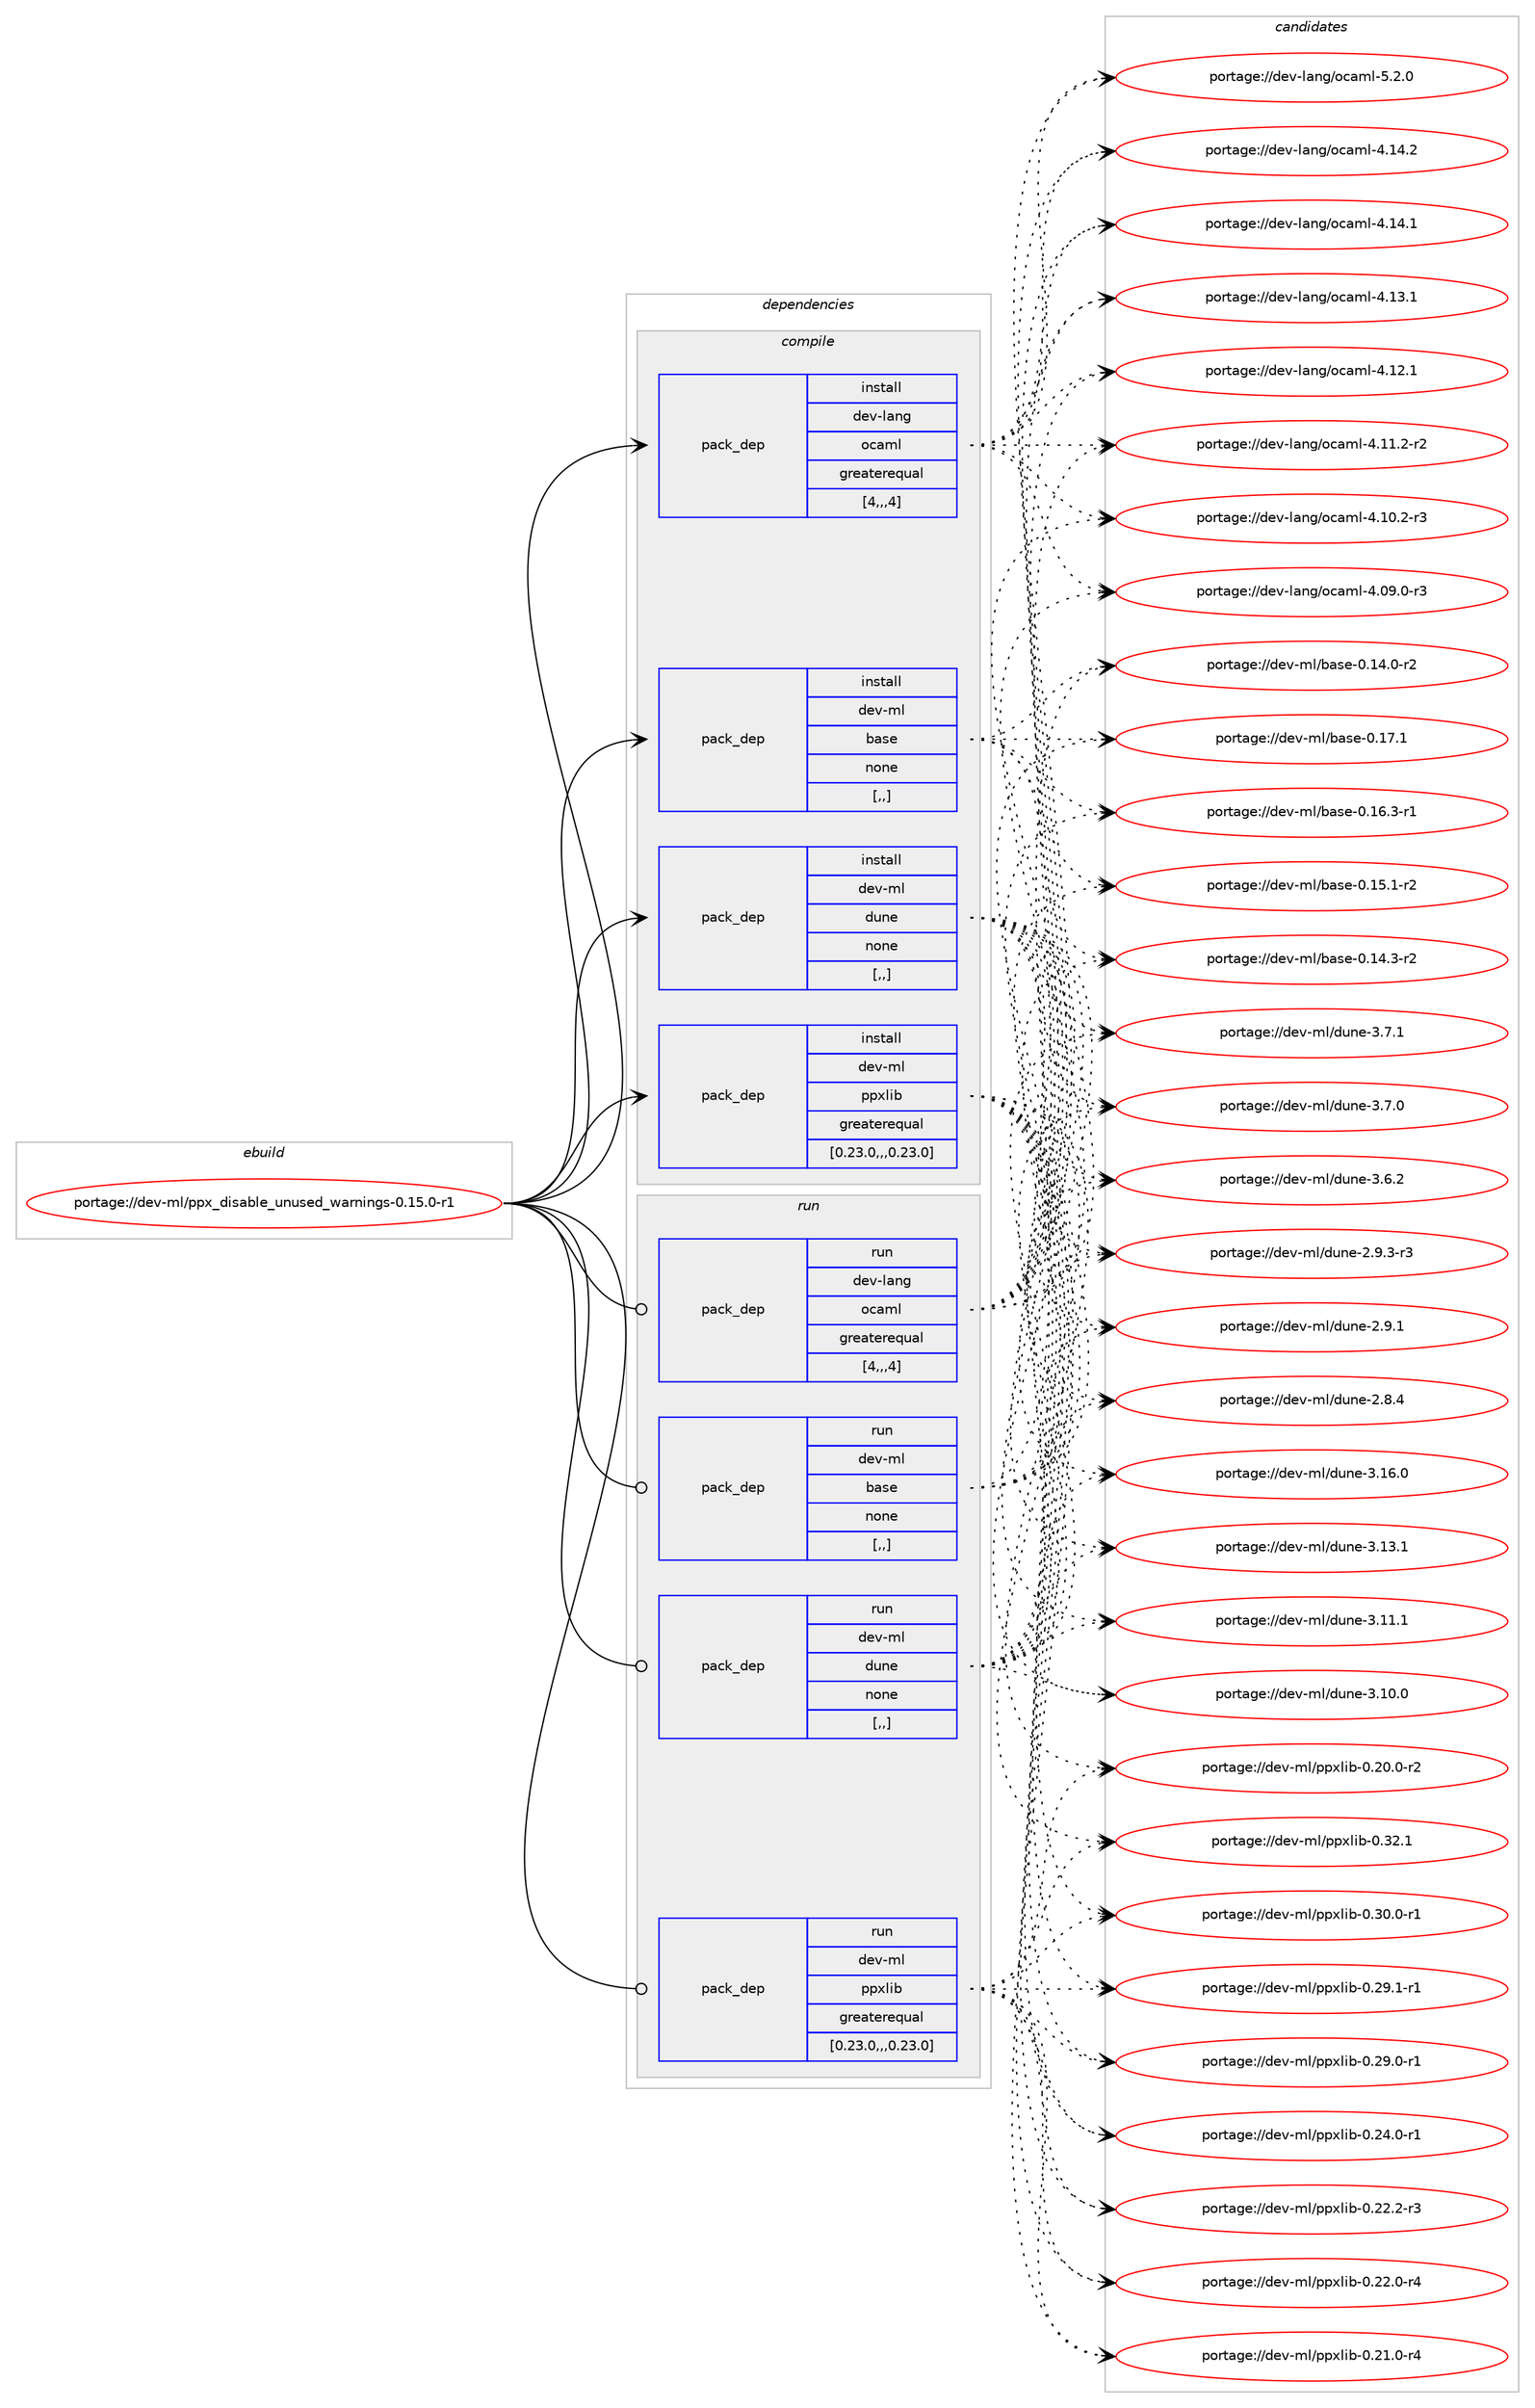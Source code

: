 digraph prolog {

# *************
# Graph options
# *************

newrank=true;
concentrate=true;
compound=true;
graph [rankdir=LR,fontname=Helvetica,fontsize=10,ranksep=1.5];#, ranksep=2.5, nodesep=0.2];
edge  [arrowhead=vee];
node  [fontname=Helvetica,fontsize=10];

# **********
# The ebuild
# **********

subgraph cluster_leftcol {
color=gray;
rank=same;
label=<<i>ebuild</i>>;
id [label="portage://dev-ml/ppx_disable_unused_warnings-0.15.0-r1", color=red, width=4, href="../dev-ml/ppx_disable_unused_warnings-0.15.0-r1.svg"];
}

# ****************
# The dependencies
# ****************

subgraph cluster_midcol {
color=gray;
label=<<i>dependencies</i>>;
subgraph cluster_compile {
fillcolor="#eeeeee";
style=filled;
label=<<i>compile</i>>;
subgraph pack90939 {
dependency121598 [label=<<TABLE BORDER="0" CELLBORDER="1" CELLSPACING="0" CELLPADDING="4" WIDTH="220"><TR><TD ROWSPAN="6" CELLPADDING="30">pack_dep</TD></TR><TR><TD WIDTH="110">install</TD></TR><TR><TD>dev-lang</TD></TR><TR><TD>ocaml</TD></TR><TR><TD>greaterequal</TD></TR><TR><TD>[4,,,4]</TD></TR></TABLE>>, shape=none, color=blue];
}
id:e -> dependency121598:w [weight=20,style="solid",arrowhead="vee"];
subgraph pack90940 {
dependency121599 [label=<<TABLE BORDER="0" CELLBORDER="1" CELLSPACING="0" CELLPADDING="4" WIDTH="220"><TR><TD ROWSPAN="6" CELLPADDING="30">pack_dep</TD></TR><TR><TD WIDTH="110">install</TD></TR><TR><TD>dev-ml</TD></TR><TR><TD>base</TD></TR><TR><TD>none</TD></TR><TR><TD>[,,]</TD></TR></TABLE>>, shape=none, color=blue];
}
id:e -> dependency121599:w [weight=20,style="solid",arrowhead="vee"];
subgraph pack90941 {
dependency121600 [label=<<TABLE BORDER="0" CELLBORDER="1" CELLSPACING="0" CELLPADDING="4" WIDTH="220"><TR><TD ROWSPAN="6" CELLPADDING="30">pack_dep</TD></TR><TR><TD WIDTH="110">install</TD></TR><TR><TD>dev-ml</TD></TR><TR><TD>dune</TD></TR><TR><TD>none</TD></TR><TR><TD>[,,]</TD></TR></TABLE>>, shape=none, color=blue];
}
id:e -> dependency121600:w [weight=20,style="solid",arrowhead="vee"];
subgraph pack90942 {
dependency121601 [label=<<TABLE BORDER="0" CELLBORDER="1" CELLSPACING="0" CELLPADDING="4" WIDTH="220"><TR><TD ROWSPAN="6" CELLPADDING="30">pack_dep</TD></TR><TR><TD WIDTH="110">install</TD></TR><TR><TD>dev-ml</TD></TR><TR><TD>ppxlib</TD></TR><TR><TD>greaterequal</TD></TR><TR><TD>[0.23.0,,,0.23.0]</TD></TR></TABLE>>, shape=none, color=blue];
}
id:e -> dependency121601:w [weight=20,style="solid",arrowhead="vee"];
}
subgraph cluster_compileandrun {
fillcolor="#eeeeee";
style=filled;
label=<<i>compile and run</i>>;
}
subgraph cluster_run {
fillcolor="#eeeeee";
style=filled;
label=<<i>run</i>>;
subgraph pack90943 {
dependency121602 [label=<<TABLE BORDER="0" CELLBORDER="1" CELLSPACING="0" CELLPADDING="4" WIDTH="220"><TR><TD ROWSPAN="6" CELLPADDING="30">pack_dep</TD></TR><TR><TD WIDTH="110">run</TD></TR><TR><TD>dev-lang</TD></TR><TR><TD>ocaml</TD></TR><TR><TD>greaterequal</TD></TR><TR><TD>[4,,,4]</TD></TR></TABLE>>, shape=none, color=blue];
}
id:e -> dependency121602:w [weight=20,style="solid",arrowhead="odot"];
subgraph pack90944 {
dependency121603 [label=<<TABLE BORDER="0" CELLBORDER="1" CELLSPACING="0" CELLPADDING="4" WIDTH="220"><TR><TD ROWSPAN="6" CELLPADDING="30">pack_dep</TD></TR><TR><TD WIDTH="110">run</TD></TR><TR><TD>dev-ml</TD></TR><TR><TD>base</TD></TR><TR><TD>none</TD></TR><TR><TD>[,,]</TD></TR></TABLE>>, shape=none, color=blue];
}
id:e -> dependency121603:w [weight=20,style="solid",arrowhead="odot"];
subgraph pack90945 {
dependency121604 [label=<<TABLE BORDER="0" CELLBORDER="1" CELLSPACING="0" CELLPADDING="4" WIDTH="220"><TR><TD ROWSPAN="6" CELLPADDING="30">pack_dep</TD></TR><TR><TD WIDTH="110">run</TD></TR><TR><TD>dev-ml</TD></TR><TR><TD>dune</TD></TR><TR><TD>none</TD></TR><TR><TD>[,,]</TD></TR></TABLE>>, shape=none, color=blue];
}
id:e -> dependency121604:w [weight=20,style="solid",arrowhead="odot"];
subgraph pack90946 {
dependency121605 [label=<<TABLE BORDER="0" CELLBORDER="1" CELLSPACING="0" CELLPADDING="4" WIDTH="220"><TR><TD ROWSPAN="6" CELLPADDING="30">pack_dep</TD></TR><TR><TD WIDTH="110">run</TD></TR><TR><TD>dev-ml</TD></TR><TR><TD>ppxlib</TD></TR><TR><TD>greaterequal</TD></TR><TR><TD>[0.23.0,,,0.23.0]</TD></TR></TABLE>>, shape=none, color=blue];
}
id:e -> dependency121605:w [weight=20,style="solid",arrowhead="odot"];
}
}

# **************
# The candidates
# **************

subgraph cluster_choices {
rank=same;
color=gray;
label=<<i>candidates</i>>;

subgraph choice90939 {
color=black;
nodesep=1;
choice1001011184510897110103471119997109108455346504648 [label="portage://dev-lang/ocaml-5.2.0", color=red, width=4,href="../dev-lang/ocaml-5.2.0.svg"];
choice100101118451089711010347111999710910845524649524650 [label="portage://dev-lang/ocaml-4.14.2", color=red, width=4,href="../dev-lang/ocaml-4.14.2.svg"];
choice100101118451089711010347111999710910845524649524649 [label="portage://dev-lang/ocaml-4.14.1", color=red, width=4,href="../dev-lang/ocaml-4.14.1.svg"];
choice100101118451089711010347111999710910845524649514649 [label="portage://dev-lang/ocaml-4.13.1", color=red, width=4,href="../dev-lang/ocaml-4.13.1.svg"];
choice100101118451089711010347111999710910845524649504649 [label="portage://dev-lang/ocaml-4.12.1", color=red, width=4,href="../dev-lang/ocaml-4.12.1.svg"];
choice1001011184510897110103471119997109108455246494946504511450 [label="portage://dev-lang/ocaml-4.11.2-r2", color=red, width=4,href="../dev-lang/ocaml-4.11.2-r2.svg"];
choice1001011184510897110103471119997109108455246494846504511451 [label="portage://dev-lang/ocaml-4.10.2-r3", color=red, width=4,href="../dev-lang/ocaml-4.10.2-r3.svg"];
choice1001011184510897110103471119997109108455246485746484511451 [label="portage://dev-lang/ocaml-4.09.0-r3", color=red, width=4,href="../dev-lang/ocaml-4.09.0-r3.svg"];
dependency121598:e -> choice1001011184510897110103471119997109108455346504648:w [style=dotted,weight="100"];
dependency121598:e -> choice100101118451089711010347111999710910845524649524650:w [style=dotted,weight="100"];
dependency121598:e -> choice100101118451089711010347111999710910845524649524649:w [style=dotted,weight="100"];
dependency121598:e -> choice100101118451089711010347111999710910845524649514649:w [style=dotted,weight="100"];
dependency121598:e -> choice100101118451089711010347111999710910845524649504649:w [style=dotted,weight="100"];
dependency121598:e -> choice1001011184510897110103471119997109108455246494946504511450:w [style=dotted,weight="100"];
dependency121598:e -> choice1001011184510897110103471119997109108455246494846504511451:w [style=dotted,weight="100"];
dependency121598:e -> choice1001011184510897110103471119997109108455246485746484511451:w [style=dotted,weight="100"];
}
subgraph choice90940 {
color=black;
nodesep=1;
choice1001011184510910847989711510145484649554649 [label="portage://dev-ml/base-0.17.1", color=red, width=4,href="../dev-ml/base-0.17.1.svg"];
choice10010111845109108479897115101454846495446514511449 [label="portage://dev-ml/base-0.16.3-r1", color=red, width=4,href="../dev-ml/base-0.16.3-r1.svg"];
choice10010111845109108479897115101454846495346494511450 [label="portage://dev-ml/base-0.15.1-r2", color=red, width=4,href="../dev-ml/base-0.15.1-r2.svg"];
choice10010111845109108479897115101454846495246514511450 [label="portage://dev-ml/base-0.14.3-r2", color=red, width=4,href="../dev-ml/base-0.14.3-r2.svg"];
choice10010111845109108479897115101454846495246484511450 [label="portage://dev-ml/base-0.14.0-r2", color=red, width=4,href="../dev-ml/base-0.14.0-r2.svg"];
dependency121599:e -> choice1001011184510910847989711510145484649554649:w [style=dotted,weight="100"];
dependency121599:e -> choice10010111845109108479897115101454846495446514511449:w [style=dotted,weight="100"];
dependency121599:e -> choice10010111845109108479897115101454846495346494511450:w [style=dotted,weight="100"];
dependency121599:e -> choice10010111845109108479897115101454846495246514511450:w [style=dotted,weight="100"];
dependency121599:e -> choice10010111845109108479897115101454846495246484511450:w [style=dotted,weight="100"];
}
subgraph choice90941 {
color=black;
nodesep=1;
choice100101118451091084710011711010145514649544648 [label="portage://dev-ml/dune-3.16.0", color=red, width=4,href="../dev-ml/dune-3.16.0.svg"];
choice100101118451091084710011711010145514649514649 [label="portage://dev-ml/dune-3.13.1", color=red, width=4,href="../dev-ml/dune-3.13.1.svg"];
choice100101118451091084710011711010145514649494649 [label="portage://dev-ml/dune-3.11.1", color=red, width=4,href="../dev-ml/dune-3.11.1.svg"];
choice100101118451091084710011711010145514649484648 [label="portage://dev-ml/dune-3.10.0", color=red, width=4,href="../dev-ml/dune-3.10.0.svg"];
choice1001011184510910847100117110101455146554649 [label="portage://dev-ml/dune-3.7.1", color=red, width=4,href="../dev-ml/dune-3.7.1.svg"];
choice1001011184510910847100117110101455146554648 [label="portage://dev-ml/dune-3.7.0", color=red, width=4,href="../dev-ml/dune-3.7.0.svg"];
choice1001011184510910847100117110101455146544650 [label="portage://dev-ml/dune-3.6.2", color=red, width=4,href="../dev-ml/dune-3.6.2.svg"];
choice10010111845109108471001171101014550465746514511451 [label="portage://dev-ml/dune-2.9.3-r3", color=red, width=4,href="../dev-ml/dune-2.9.3-r3.svg"];
choice1001011184510910847100117110101455046574649 [label="portage://dev-ml/dune-2.9.1", color=red, width=4,href="../dev-ml/dune-2.9.1.svg"];
choice1001011184510910847100117110101455046564652 [label="portage://dev-ml/dune-2.8.4", color=red, width=4,href="../dev-ml/dune-2.8.4.svg"];
dependency121600:e -> choice100101118451091084710011711010145514649544648:w [style=dotted,weight="100"];
dependency121600:e -> choice100101118451091084710011711010145514649514649:w [style=dotted,weight="100"];
dependency121600:e -> choice100101118451091084710011711010145514649494649:w [style=dotted,weight="100"];
dependency121600:e -> choice100101118451091084710011711010145514649484648:w [style=dotted,weight="100"];
dependency121600:e -> choice1001011184510910847100117110101455146554649:w [style=dotted,weight="100"];
dependency121600:e -> choice1001011184510910847100117110101455146554648:w [style=dotted,weight="100"];
dependency121600:e -> choice1001011184510910847100117110101455146544650:w [style=dotted,weight="100"];
dependency121600:e -> choice10010111845109108471001171101014550465746514511451:w [style=dotted,weight="100"];
dependency121600:e -> choice1001011184510910847100117110101455046574649:w [style=dotted,weight="100"];
dependency121600:e -> choice1001011184510910847100117110101455046564652:w [style=dotted,weight="100"];
}
subgraph choice90942 {
color=black;
nodesep=1;
choice10010111845109108471121121201081059845484651504649 [label="portage://dev-ml/ppxlib-0.32.1", color=red, width=4,href="../dev-ml/ppxlib-0.32.1.svg"];
choice100101118451091084711211212010810598454846514846484511449 [label="portage://dev-ml/ppxlib-0.30.0-r1", color=red, width=4,href="../dev-ml/ppxlib-0.30.0-r1.svg"];
choice100101118451091084711211212010810598454846505746494511449 [label="portage://dev-ml/ppxlib-0.29.1-r1", color=red, width=4,href="../dev-ml/ppxlib-0.29.1-r1.svg"];
choice100101118451091084711211212010810598454846505746484511449 [label="portage://dev-ml/ppxlib-0.29.0-r1", color=red, width=4,href="../dev-ml/ppxlib-0.29.0-r1.svg"];
choice100101118451091084711211212010810598454846505246484511449 [label="portage://dev-ml/ppxlib-0.24.0-r1", color=red, width=4,href="../dev-ml/ppxlib-0.24.0-r1.svg"];
choice100101118451091084711211212010810598454846505046504511451 [label="portage://dev-ml/ppxlib-0.22.2-r3", color=red, width=4,href="../dev-ml/ppxlib-0.22.2-r3.svg"];
choice100101118451091084711211212010810598454846505046484511452 [label="portage://dev-ml/ppxlib-0.22.0-r4", color=red, width=4,href="../dev-ml/ppxlib-0.22.0-r4.svg"];
choice100101118451091084711211212010810598454846504946484511452 [label="portage://dev-ml/ppxlib-0.21.0-r4", color=red, width=4,href="../dev-ml/ppxlib-0.21.0-r4.svg"];
choice100101118451091084711211212010810598454846504846484511450 [label="portage://dev-ml/ppxlib-0.20.0-r2", color=red, width=4,href="../dev-ml/ppxlib-0.20.0-r2.svg"];
dependency121601:e -> choice10010111845109108471121121201081059845484651504649:w [style=dotted,weight="100"];
dependency121601:e -> choice100101118451091084711211212010810598454846514846484511449:w [style=dotted,weight="100"];
dependency121601:e -> choice100101118451091084711211212010810598454846505746494511449:w [style=dotted,weight="100"];
dependency121601:e -> choice100101118451091084711211212010810598454846505746484511449:w [style=dotted,weight="100"];
dependency121601:e -> choice100101118451091084711211212010810598454846505246484511449:w [style=dotted,weight="100"];
dependency121601:e -> choice100101118451091084711211212010810598454846505046504511451:w [style=dotted,weight="100"];
dependency121601:e -> choice100101118451091084711211212010810598454846505046484511452:w [style=dotted,weight="100"];
dependency121601:e -> choice100101118451091084711211212010810598454846504946484511452:w [style=dotted,weight="100"];
dependency121601:e -> choice100101118451091084711211212010810598454846504846484511450:w [style=dotted,weight="100"];
}
subgraph choice90943 {
color=black;
nodesep=1;
choice1001011184510897110103471119997109108455346504648 [label="portage://dev-lang/ocaml-5.2.0", color=red, width=4,href="../dev-lang/ocaml-5.2.0.svg"];
choice100101118451089711010347111999710910845524649524650 [label="portage://dev-lang/ocaml-4.14.2", color=red, width=4,href="../dev-lang/ocaml-4.14.2.svg"];
choice100101118451089711010347111999710910845524649524649 [label="portage://dev-lang/ocaml-4.14.1", color=red, width=4,href="../dev-lang/ocaml-4.14.1.svg"];
choice100101118451089711010347111999710910845524649514649 [label="portage://dev-lang/ocaml-4.13.1", color=red, width=4,href="../dev-lang/ocaml-4.13.1.svg"];
choice100101118451089711010347111999710910845524649504649 [label="portage://dev-lang/ocaml-4.12.1", color=red, width=4,href="../dev-lang/ocaml-4.12.1.svg"];
choice1001011184510897110103471119997109108455246494946504511450 [label="portage://dev-lang/ocaml-4.11.2-r2", color=red, width=4,href="../dev-lang/ocaml-4.11.2-r2.svg"];
choice1001011184510897110103471119997109108455246494846504511451 [label="portage://dev-lang/ocaml-4.10.2-r3", color=red, width=4,href="../dev-lang/ocaml-4.10.2-r3.svg"];
choice1001011184510897110103471119997109108455246485746484511451 [label="portage://dev-lang/ocaml-4.09.0-r3", color=red, width=4,href="../dev-lang/ocaml-4.09.0-r3.svg"];
dependency121602:e -> choice1001011184510897110103471119997109108455346504648:w [style=dotted,weight="100"];
dependency121602:e -> choice100101118451089711010347111999710910845524649524650:w [style=dotted,weight="100"];
dependency121602:e -> choice100101118451089711010347111999710910845524649524649:w [style=dotted,weight="100"];
dependency121602:e -> choice100101118451089711010347111999710910845524649514649:w [style=dotted,weight="100"];
dependency121602:e -> choice100101118451089711010347111999710910845524649504649:w [style=dotted,weight="100"];
dependency121602:e -> choice1001011184510897110103471119997109108455246494946504511450:w [style=dotted,weight="100"];
dependency121602:e -> choice1001011184510897110103471119997109108455246494846504511451:w [style=dotted,weight="100"];
dependency121602:e -> choice1001011184510897110103471119997109108455246485746484511451:w [style=dotted,weight="100"];
}
subgraph choice90944 {
color=black;
nodesep=1;
choice1001011184510910847989711510145484649554649 [label="portage://dev-ml/base-0.17.1", color=red, width=4,href="../dev-ml/base-0.17.1.svg"];
choice10010111845109108479897115101454846495446514511449 [label="portage://dev-ml/base-0.16.3-r1", color=red, width=4,href="../dev-ml/base-0.16.3-r1.svg"];
choice10010111845109108479897115101454846495346494511450 [label="portage://dev-ml/base-0.15.1-r2", color=red, width=4,href="../dev-ml/base-0.15.1-r2.svg"];
choice10010111845109108479897115101454846495246514511450 [label="portage://dev-ml/base-0.14.3-r2", color=red, width=4,href="../dev-ml/base-0.14.3-r2.svg"];
choice10010111845109108479897115101454846495246484511450 [label="portage://dev-ml/base-0.14.0-r2", color=red, width=4,href="../dev-ml/base-0.14.0-r2.svg"];
dependency121603:e -> choice1001011184510910847989711510145484649554649:w [style=dotted,weight="100"];
dependency121603:e -> choice10010111845109108479897115101454846495446514511449:w [style=dotted,weight="100"];
dependency121603:e -> choice10010111845109108479897115101454846495346494511450:w [style=dotted,weight="100"];
dependency121603:e -> choice10010111845109108479897115101454846495246514511450:w [style=dotted,weight="100"];
dependency121603:e -> choice10010111845109108479897115101454846495246484511450:w [style=dotted,weight="100"];
}
subgraph choice90945 {
color=black;
nodesep=1;
choice100101118451091084710011711010145514649544648 [label="portage://dev-ml/dune-3.16.0", color=red, width=4,href="../dev-ml/dune-3.16.0.svg"];
choice100101118451091084710011711010145514649514649 [label="portage://dev-ml/dune-3.13.1", color=red, width=4,href="../dev-ml/dune-3.13.1.svg"];
choice100101118451091084710011711010145514649494649 [label="portage://dev-ml/dune-3.11.1", color=red, width=4,href="../dev-ml/dune-3.11.1.svg"];
choice100101118451091084710011711010145514649484648 [label="portage://dev-ml/dune-3.10.0", color=red, width=4,href="../dev-ml/dune-3.10.0.svg"];
choice1001011184510910847100117110101455146554649 [label="portage://dev-ml/dune-3.7.1", color=red, width=4,href="../dev-ml/dune-3.7.1.svg"];
choice1001011184510910847100117110101455146554648 [label="portage://dev-ml/dune-3.7.0", color=red, width=4,href="../dev-ml/dune-3.7.0.svg"];
choice1001011184510910847100117110101455146544650 [label="portage://dev-ml/dune-3.6.2", color=red, width=4,href="../dev-ml/dune-3.6.2.svg"];
choice10010111845109108471001171101014550465746514511451 [label="portage://dev-ml/dune-2.9.3-r3", color=red, width=4,href="../dev-ml/dune-2.9.3-r3.svg"];
choice1001011184510910847100117110101455046574649 [label="portage://dev-ml/dune-2.9.1", color=red, width=4,href="../dev-ml/dune-2.9.1.svg"];
choice1001011184510910847100117110101455046564652 [label="portage://dev-ml/dune-2.8.4", color=red, width=4,href="../dev-ml/dune-2.8.4.svg"];
dependency121604:e -> choice100101118451091084710011711010145514649544648:w [style=dotted,weight="100"];
dependency121604:e -> choice100101118451091084710011711010145514649514649:w [style=dotted,weight="100"];
dependency121604:e -> choice100101118451091084710011711010145514649494649:w [style=dotted,weight="100"];
dependency121604:e -> choice100101118451091084710011711010145514649484648:w [style=dotted,weight="100"];
dependency121604:e -> choice1001011184510910847100117110101455146554649:w [style=dotted,weight="100"];
dependency121604:e -> choice1001011184510910847100117110101455146554648:w [style=dotted,weight="100"];
dependency121604:e -> choice1001011184510910847100117110101455146544650:w [style=dotted,weight="100"];
dependency121604:e -> choice10010111845109108471001171101014550465746514511451:w [style=dotted,weight="100"];
dependency121604:e -> choice1001011184510910847100117110101455046574649:w [style=dotted,weight="100"];
dependency121604:e -> choice1001011184510910847100117110101455046564652:w [style=dotted,weight="100"];
}
subgraph choice90946 {
color=black;
nodesep=1;
choice10010111845109108471121121201081059845484651504649 [label="portage://dev-ml/ppxlib-0.32.1", color=red, width=4,href="../dev-ml/ppxlib-0.32.1.svg"];
choice100101118451091084711211212010810598454846514846484511449 [label="portage://dev-ml/ppxlib-0.30.0-r1", color=red, width=4,href="../dev-ml/ppxlib-0.30.0-r1.svg"];
choice100101118451091084711211212010810598454846505746494511449 [label="portage://dev-ml/ppxlib-0.29.1-r1", color=red, width=4,href="../dev-ml/ppxlib-0.29.1-r1.svg"];
choice100101118451091084711211212010810598454846505746484511449 [label="portage://dev-ml/ppxlib-0.29.0-r1", color=red, width=4,href="../dev-ml/ppxlib-0.29.0-r1.svg"];
choice100101118451091084711211212010810598454846505246484511449 [label="portage://dev-ml/ppxlib-0.24.0-r1", color=red, width=4,href="../dev-ml/ppxlib-0.24.0-r1.svg"];
choice100101118451091084711211212010810598454846505046504511451 [label="portage://dev-ml/ppxlib-0.22.2-r3", color=red, width=4,href="../dev-ml/ppxlib-0.22.2-r3.svg"];
choice100101118451091084711211212010810598454846505046484511452 [label="portage://dev-ml/ppxlib-0.22.0-r4", color=red, width=4,href="../dev-ml/ppxlib-0.22.0-r4.svg"];
choice100101118451091084711211212010810598454846504946484511452 [label="portage://dev-ml/ppxlib-0.21.0-r4", color=red, width=4,href="../dev-ml/ppxlib-0.21.0-r4.svg"];
choice100101118451091084711211212010810598454846504846484511450 [label="portage://dev-ml/ppxlib-0.20.0-r2", color=red, width=4,href="../dev-ml/ppxlib-0.20.0-r2.svg"];
dependency121605:e -> choice10010111845109108471121121201081059845484651504649:w [style=dotted,weight="100"];
dependency121605:e -> choice100101118451091084711211212010810598454846514846484511449:w [style=dotted,weight="100"];
dependency121605:e -> choice100101118451091084711211212010810598454846505746494511449:w [style=dotted,weight="100"];
dependency121605:e -> choice100101118451091084711211212010810598454846505746484511449:w [style=dotted,weight="100"];
dependency121605:e -> choice100101118451091084711211212010810598454846505246484511449:w [style=dotted,weight="100"];
dependency121605:e -> choice100101118451091084711211212010810598454846505046504511451:w [style=dotted,weight="100"];
dependency121605:e -> choice100101118451091084711211212010810598454846505046484511452:w [style=dotted,weight="100"];
dependency121605:e -> choice100101118451091084711211212010810598454846504946484511452:w [style=dotted,weight="100"];
dependency121605:e -> choice100101118451091084711211212010810598454846504846484511450:w [style=dotted,weight="100"];
}
}

}
